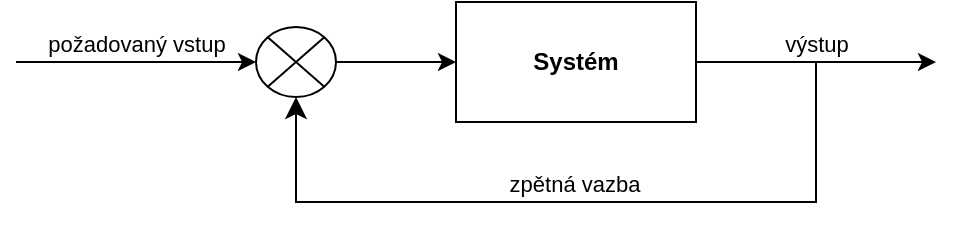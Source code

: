 <mxfile version="21.6.6">
  <diagram name="Stránka-1" id="vX8K34ISwk-sphwfKsRp">
    <mxGraphModel dx="1366" dy="795" grid="1" gridSize="10" guides="1" tooltips="1" connect="1" arrows="1" fold="1" page="1" pageScale="1" pageWidth="827" pageHeight="1169" math="0" shadow="0">
      <root>
        <mxCell id="0" />
        <mxCell id="1" parent="0" />
        <mxCell id="8t7gSggmwBykBpN6wccu-39" value="&lt;div&gt;Systém&lt;/div&gt;" style="rounded=0;whiteSpace=wrap;html=1;fontStyle=1" vertex="1" parent="1">
          <mxGeometry x="400" y="100" width="120" height="60" as="geometry" />
        </mxCell>
        <mxCell id="8t7gSggmwBykBpN6wccu-40" value="výstup" style="endArrow=classic;html=1;rounded=0;exitX=1;exitY=0.5;exitDx=0;exitDy=0;verticalAlign=bottom;" edge="1" parent="1" source="8t7gSggmwBykBpN6wccu-39">
          <mxGeometry width="50" height="50" relative="1" as="geometry">
            <mxPoint x="510" y="420" as="sourcePoint" />
            <mxPoint x="640" y="130" as="targetPoint" />
          </mxGeometry>
        </mxCell>
        <mxCell id="8t7gSggmwBykBpN6wccu-43" value="&lt;div&gt;požadovaný vstup &lt;br&gt;&lt;/div&gt;" style="endArrow=classic;html=1;rounded=0;verticalAlign=bottom;entryX=0;entryY=0.5;entryDx=0;entryDy=0;entryPerimeter=0;" edge="1" parent="1" target="8t7gSggmwBykBpN6wccu-48">
          <mxGeometry width="50" height="50" relative="1" as="geometry">
            <mxPoint x="180" y="130" as="sourcePoint" />
            <mxPoint x="320" y="130" as="targetPoint" />
          </mxGeometry>
        </mxCell>
        <mxCell id="8t7gSggmwBykBpN6wccu-48" value="" style="verticalLabelPosition=bottom;verticalAlign=top;html=1;shape=mxgraph.flowchart.or;" vertex="1" parent="1">
          <mxGeometry x="300" y="112.5" width="40" height="35" as="geometry" />
        </mxCell>
        <mxCell id="8t7gSggmwBykBpN6wccu-49" value="zpětná vazba" style="edgeStyle=elbowEdgeStyle;elbow=vertical;endArrow=classic;html=1;curved=0;rounded=0;endSize=8;startSize=8;entryX=0.5;entryY=1;entryDx=0;entryDy=0;entryPerimeter=0;verticalAlign=bottom;" edge="1" parent="1" target="8t7gSggmwBykBpN6wccu-48">
          <mxGeometry width="50" height="50" relative="1" as="geometry">
            <mxPoint x="580" y="130" as="sourcePoint" />
            <mxPoint x="440" y="390" as="targetPoint" />
            <Array as="points">
              <mxPoint x="450" y="200" />
            </Array>
          </mxGeometry>
        </mxCell>
        <mxCell id="8t7gSggmwBykBpN6wccu-51" value="" style="endArrow=classic;html=1;rounded=0;exitX=1;exitY=0.5;exitDx=0;exitDy=0;exitPerimeter=0;entryX=0;entryY=0.5;entryDx=0;entryDy=0;" edge="1" parent="1" source="8t7gSggmwBykBpN6wccu-48" target="8t7gSggmwBykBpN6wccu-39">
          <mxGeometry width="50" height="50" relative="1" as="geometry">
            <mxPoint x="390" y="440" as="sourcePoint" />
            <mxPoint x="440" y="390" as="targetPoint" />
          </mxGeometry>
        </mxCell>
      </root>
    </mxGraphModel>
  </diagram>
</mxfile>
